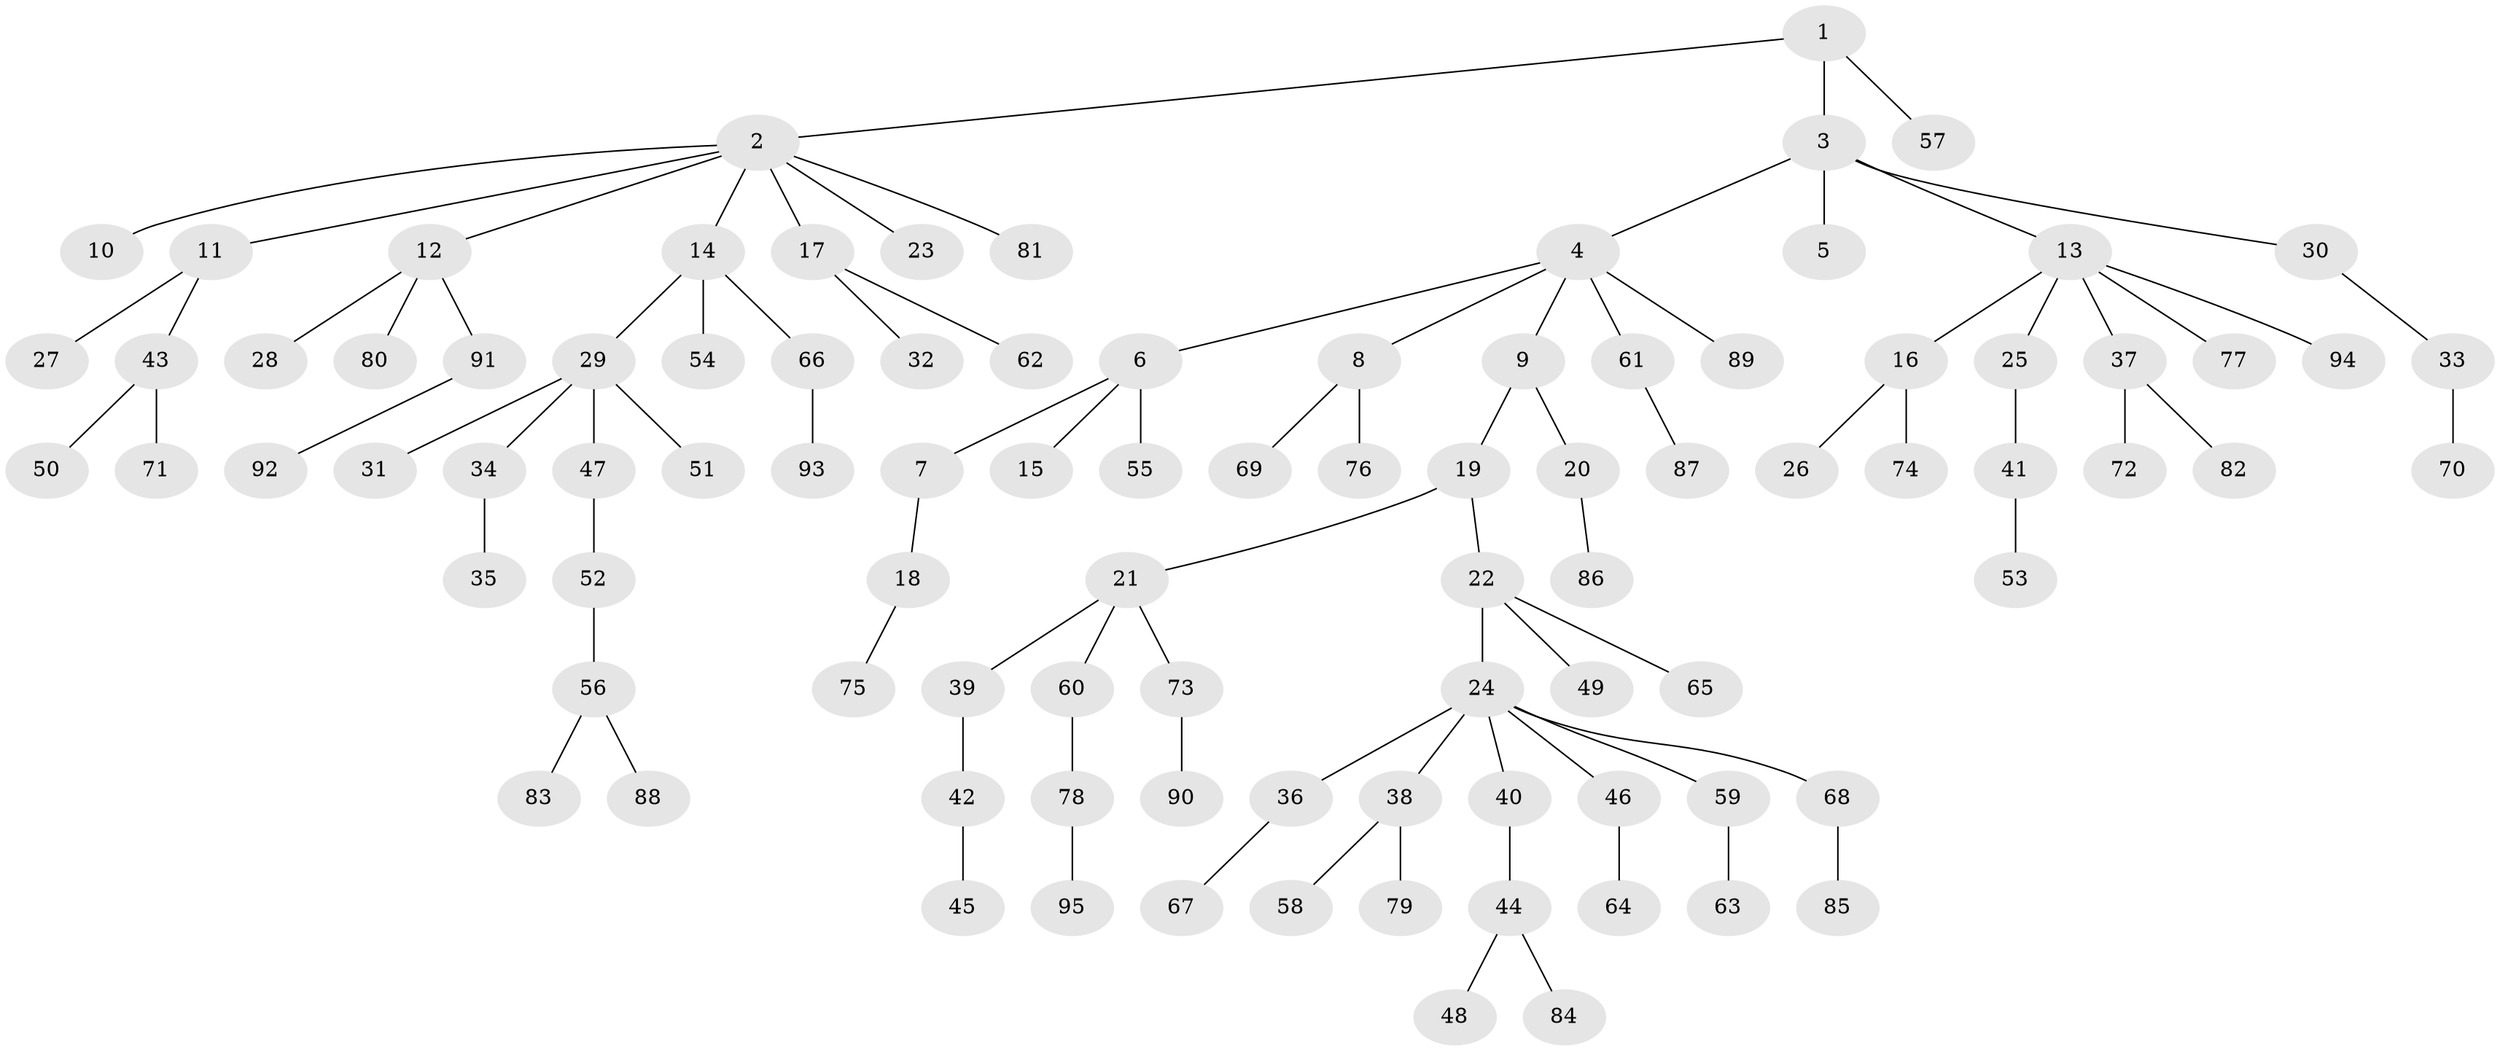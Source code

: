 // coarse degree distribution, {2: 0.265625, 7: 0.046875, 9: 0.03125, 1: 0.59375, 3: 0.015625, 4: 0.046875}
// Generated by graph-tools (version 1.1) at 2025/24/03/03/25 07:24:07]
// undirected, 95 vertices, 94 edges
graph export_dot {
graph [start="1"]
  node [color=gray90,style=filled];
  1;
  2;
  3;
  4;
  5;
  6;
  7;
  8;
  9;
  10;
  11;
  12;
  13;
  14;
  15;
  16;
  17;
  18;
  19;
  20;
  21;
  22;
  23;
  24;
  25;
  26;
  27;
  28;
  29;
  30;
  31;
  32;
  33;
  34;
  35;
  36;
  37;
  38;
  39;
  40;
  41;
  42;
  43;
  44;
  45;
  46;
  47;
  48;
  49;
  50;
  51;
  52;
  53;
  54;
  55;
  56;
  57;
  58;
  59;
  60;
  61;
  62;
  63;
  64;
  65;
  66;
  67;
  68;
  69;
  70;
  71;
  72;
  73;
  74;
  75;
  76;
  77;
  78;
  79;
  80;
  81;
  82;
  83;
  84;
  85;
  86;
  87;
  88;
  89;
  90;
  91;
  92;
  93;
  94;
  95;
  1 -- 2;
  1 -- 3;
  1 -- 57;
  2 -- 10;
  2 -- 11;
  2 -- 12;
  2 -- 14;
  2 -- 17;
  2 -- 23;
  2 -- 81;
  3 -- 4;
  3 -- 5;
  3 -- 13;
  3 -- 30;
  4 -- 6;
  4 -- 8;
  4 -- 9;
  4 -- 61;
  4 -- 89;
  6 -- 7;
  6 -- 15;
  6 -- 55;
  7 -- 18;
  8 -- 69;
  8 -- 76;
  9 -- 19;
  9 -- 20;
  11 -- 27;
  11 -- 43;
  12 -- 28;
  12 -- 80;
  12 -- 91;
  13 -- 16;
  13 -- 25;
  13 -- 37;
  13 -- 77;
  13 -- 94;
  14 -- 29;
  14 -- 54;
  14 -- 66;
  16 -- 26;
  16 -- 74;
  17 -- 32;
  17 -- 62;
  18 -- 75;
  19 -- 21;
  19 -- 22;
  20 -- 86;
  21 -- 39;
  21 -- 60;
  21 -- 73;
  22 -- 24;
  22 -- 49;
  22 -- 65;
  24 -- 36;
  24 -- 38;
  24 -- 40;
  24 -- 46;
  24 -- 59;
  24 -- 68;
  25 -- 41;
  29 -- 31;
  29 -- 34;
  29 -- 47;
  29 -- 51;
  30 -- 33;
  33 -- 70;
  34 -- 35;
  36 -- 67;
  37 -- 72;
  37 -- 82;
  38 -- 58;
  38 -- 79;
  39 -- 42;
  40 -- 44;
  41 -- 53;
  42 -- 45;
  43 -- 50;
  43 -- 71;
  44 -- 48;
  44 -- 84;
  46 -- 64;
  47 -- 52;
  52 -- 56;
  56 -- 83;
  56 -- 88;
  59 -- 63;
  60 -- 78;
  61 -- 87;
  66 -- 93;
  68 -- 85;
  73 -- 90;
  78 -- 95;
  91 -- 92;
}
